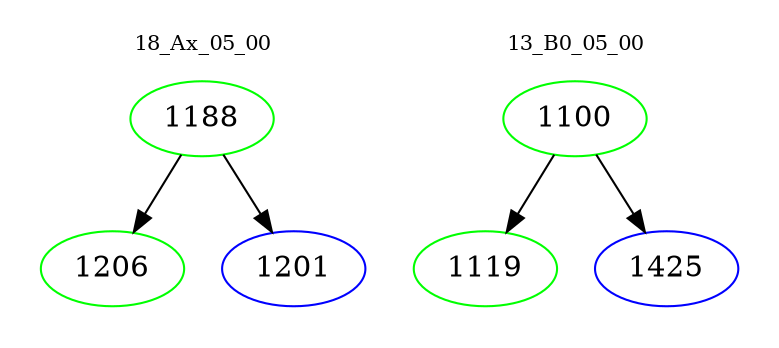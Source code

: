 digraph{
subgraph cluster_0 {
color = white
label = "18_Ax_05_00";
fontsize=10;
T0_1188 [label="1188", color="green"]
T0_1188 -> T0_1206 [color="black"]
T0_1206 [label="1206", color="green"]
T0_1188 -> T0_1201 [color="black"]
T0_1201 [label="1201", color="blue"]
}
subgraph cluster_1 {
color = white
label = "13_B0_05_00";
fontsize=10;
T1_1100 [label="1100", color="green"]
T1_1100 -> T1_1119 [color="black"]
T1_1119 [label="1119", color="green"]
T1_1100 -> T1_1425 [color="black"]
T1_1425 [label="1425", color="blue"]
}
}
